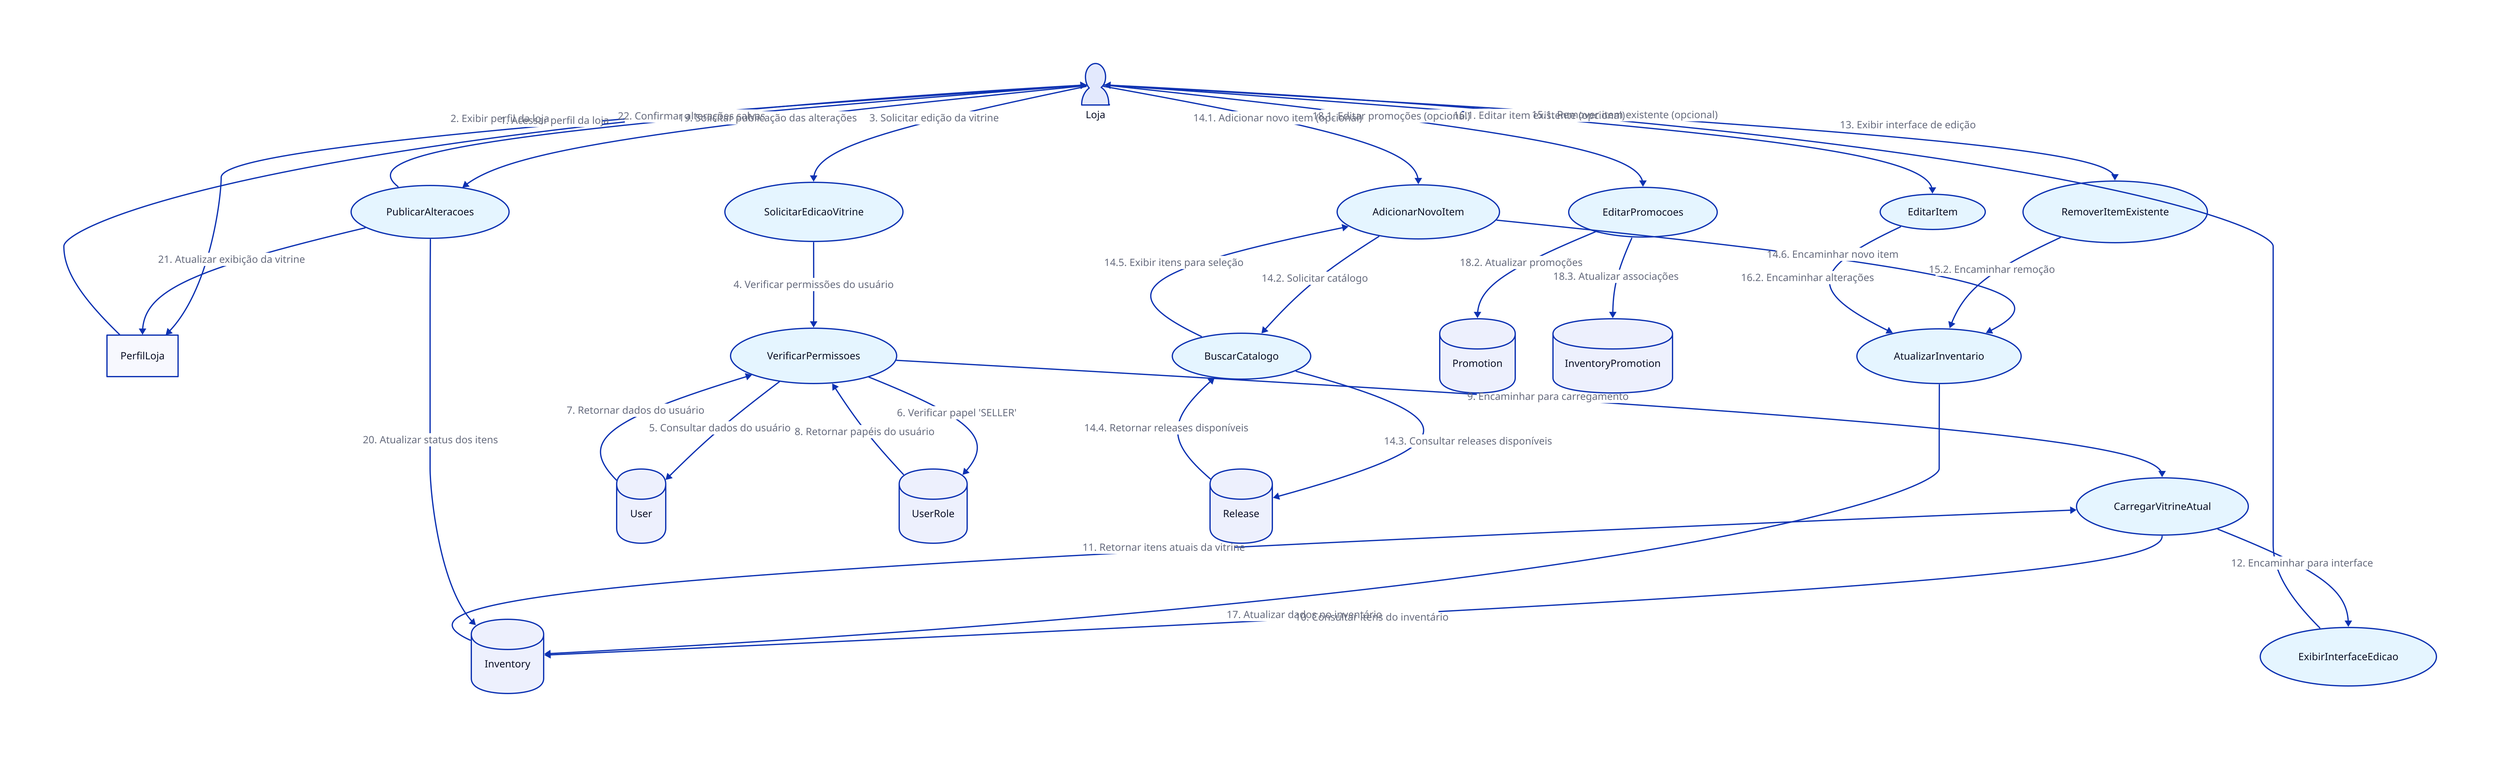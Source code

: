 Loja: {
  shape: person
}

PerfilLoja: {
  shape: rectangle
}

SolicitarEdicaoVitrine: {
  shape: oval
  style.fill: "#E5F5FF"
}

VerificarPermissoes: {
  shape: oval
  style.fill: "#E5F5FF"
}

CarregarVitrineAtual: {
  shape: oval
  style.fill: "#E5F5FF"
}

ExibirInterfaceEdicao: {
  shape: oval
  style.fill: "#E5F5FF"
}

AdicionarNovoItem: {
  shape: oval
  style.fill: "#E5F5FF"
}

RemoverItemExistente: {
  shape: oval
  style.fill: "#E5F5FF"
}

EditarItem: {
  shape: oval
  style.fill: "#E5F5FF"
}

BuscarCatalogo: {
  shape: oval
  style.fill: "#E5F5FF"
}

AtualizarInventario: {
  shape: oval
  style.fill: "#E5F5FF"
}

EditarPromocoes: {
  shape: oval
  style.fill: "#E5F5FF"
}

PublicarAlteracoes: {
  shape: oval
  style.fill: "#E5F5FF"
}

User: {
  shape: cylinder
}

UserRole: {
  shape: cylinder
}

Inventory: {
  shape: cylinder
}

Release: {
  shape: cylinder
}

Promotion: {
  shape: cylinder
}

InventoryPromotion: {
  shape: cylinder
}

Loja -> PerfilLoja: "1. Acessar perfil da loja"
PerfilLoja -> Loja: "2. Exibir perfil da loja"
Loja -> SolicitarEdicaoVitrine: "3. Solicitar edição da vitrine"
SolicitarEdicaoVitrine -> VerificarPermissoes: "4. Verificar permissões do usuário"
VerificarPermissoes -> User: "5. Consultar dados do usuário"
VerificarPermissoes -> UserRole: "6. Verificar papel 'SELLER'"
User -> VerificarPermissoes: "7. Retornar dados do usuário"
UserRole -> VerificarPermissoes: "8. Retornar papéis do usuário"
VerificarPermissoes -> CarregarVitrineAtual: "9. Encaminhar para carregamento"
CarregarVitrineAtual -> Inventory: "10. Consultar itens do inventário"
Inventory -> CarregarVitrineAtual: "11. Retornar itens atuais da vitrine"
CarregarVitrineAtual -> ExibirInterfaceEdicao: "12. Encaminhar para interface"
ExibirInterfaceEdicao -> Loja: "13. Exibir interface de edição"
Loja -> AdicionarNovoItem: "14.1. Adicionar novo item (opcional)"
AdicionarNovoItem -> BuscarCatalogo: "14.2. Solicitar catálogo"
BuscarCatalogo -> Release: "14.3. Consultar releases disponíveis"
Release -> BuscarCatalogo: "14.4. Retornar releases disponíveis"
BuscarCatalogo -> AdicionarNovoItem: "14.5. Exibir itens para seleção"
AdicionarNovoItem -> AtualizarInventario: "14.6. Encaminhar novo item"
Loja -> RemoverItemExistente: "15.1. Remover item existente (opcional)"
RemoverItemExistente -> AtualizarInventario: "15.2. Encaminhar remoção"
Loja -> EditarItem: "16.1. Editar item existente (opcional)"
EditarItem -> AtualizarInventario: "16.2. Encaminhar alterações"
AtualizarInventario -> Inventory: "17. Atualizar dados no inventário"
Loja -> EditarPromocoes: "18.1. Editar promoções (opcional)"
EditarPromocoes -> Promotion: "18.2. Atualizar promoções"
EditarPromocoes -> InventoryPromotion: "18.3. Atualizar associações"
Loja -> PublicarAlteracoes: "19. Solicitar publicação das alterações"
PublicarAlteracoes -> Inventory: "20. Atualizar status dos itens"
PublicarAlteracoes -> PerfilLoja: "21. Atualizar exibição da vitrine"
PublicarAlteracoes -> Loja: "22. Confirmar alterações salvas"
